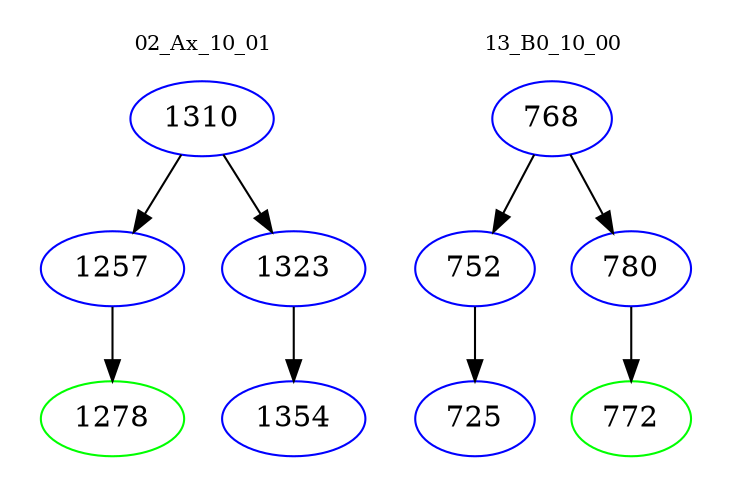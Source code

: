 digraph{
subgraph cluster_0 {
color = white
label = "02_Ax_10_01";
fontsize=10;
T0_1310 [label="1310", color="blue"]
T0_1310 -> T0_1257 [color="black"]
T0_1257 [label="1257", color="blue"]
T0_1257 -> T0_1278 [color="black"]
T0_1278 [label="1278", color="green"]
T0_1310 -> T0_1323 [color="black"]
T0_1323 [label="1323", color="blue"]
T0_1323 -> T0_1354 [color="black"]
T0_1354 [label="1354", color="blue"]
}
subgraph cluster_1 {
color = white
label = "13_B0_10_00";
fontsize=10;
T1_768 [label="768", color="blue"]
T1_768 -> T1_752 [color="black"]
T1_752 [label="752", color="blue"]
T1_752 -> T1_725 [color="black"]
T1_725 [label="725", color="blue"]
T1_768 -> T1_780 [color="black"]
T1_780 [label="780", color="blue"]
T1_780 -> T1_772 [color="black"]
T1_772 [label="772", color="green"]
}
}
